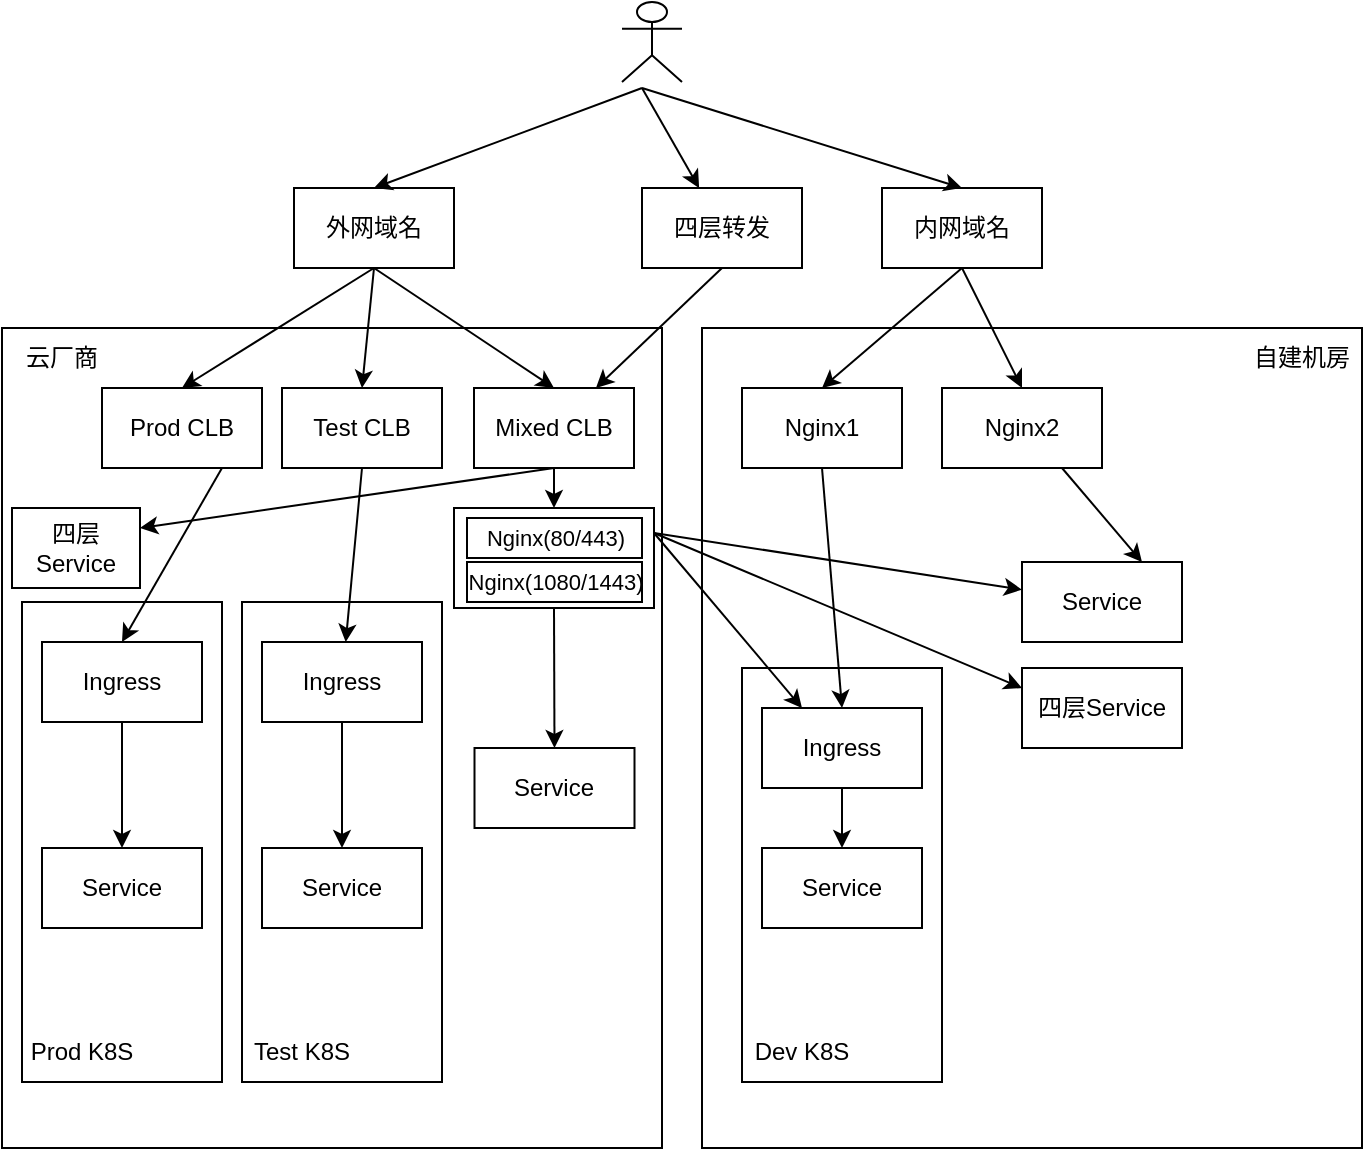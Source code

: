 <mxfile version="20.8.16" type="device"><diagram name="第 1 页" id="DX2ubr6yIZNEFaz2hgPA"><mxGraphModel dx="867" dy="620" grid="0" gridSize="10" guides="1" tooltips="1" connect="1" arrows="1" fold="1" page="1" pageScale="1" pageWidth="827" pageHeight="1169" math="0" shadow="0"><root><mxCell id="0"/><mxCell id="1" parent="0"/><mxCell id="TBXvZAIFE0zXg8BpZhSy-1" value="" style="shape=umlActor;verticalLabelPosition=bottom;verticalAlign=top;html=1;outlineConnect=0;" vertex="1" parent="1"><mxGeometry x="390" y="47" width="30" height="40" as="geometry"/></mxCell><mxCell id="TBXvZAIFE0zXg8BpZhSy-3" value="" style="rounded=0;whiteSpace=wrap;html=1;" vertex="1" parent="1"><mxGeometry x="80" y="210" width="330" height="410" as="geometry"/></mxCell><mxCell id="TBXvZAIFE0zXg8BpZhSy-4" value="" style="rounded=0;whiteSpace=wrap;html=1;" vertex="1" parent="1"><mxGeometry x="430" y="210" width="330" height="410" as="geometry"/></mxCell><mxCell id="TBXvZAIFE0zXg8BpZhSy-5" value="云厂商" style="text;html=1;strokeColor=none;fillColor=none;align=center;verticalAlign=middle;whiteSpace=wrap;rounded=0;" vertex="1" parent="1"><mxGeometry x="80" y="210" width="60" height="30" as="geometry"/></mxCell><mxCell id="TBXvZAIFE0zXg8BpZhSy-6" value="自建机房" style="text;html=1;strokeColor=none;fillColor=none;align=center;verticalAlign=middle;whiteSpace=wrap;rounded=0;" vertex="1" parent="1"><mxGeometry x="700" y="210" width="60" height="30" as="geometry"/></mxCell><mxCell id="TBXvZAIFE0zXg8BpZhSy-7" value="外网域名" style="rounded=0;whiteSpace=wrap;html=1;" vertex="1" parent="1"><mxGeometry x="226" y="140" width="80" height="40" as="geometry"/></mxCell><mxCell id="TBXvZAIFE0zXg8BpZhSy-8" value="内网域名" style="rounded=0;whiteSpace=wrap;html=1;" vertex="1" parent="1"><mxGeometry x="520" y="140" width="80" height="40" as="geometry"/></mxCell><mxCell id="TBXvZAIFE0zXg8BpZhSy-9" value="四层转发" style="rounded=0;whiteSpace=wrap;html=1;" vertex="1" parent="1"><mxGeometry x="400" y="140" width="80" height="40" as="geometry"/></mxCell><mxCell id="TBXvZAIFE0zXg8BpZhSy-10" value="Prod CLB" style="rounded=0;whiteSpace=wrap;html=1;" vertex="1" parent="1"><mxGeometry x="130" y="240" width="80" height="40" as="geometry"/></mxCell><mxCell id="TBXvZAIFE0zXg8BpZhSy-11" value="Test CLB" style="rounded=0;whiteSpace=wrap;html=1;" vertex="1" parent="1"><mxGeometry x="220" y="240" width="80" height="40" as="geometry"/></mxCell><mxCell id="TBXvZAIFE0zXg8BpZhSy-12" value="Mixed&amp;nbsp;CLB" style="rounded=0;whiteSpace=wrap;html=1;" vertex="1" parent="1"><mxGeometry x="316" y="240" width="80" height="40" as="geometry"/></mxCell><mxCell id="TBXvZAIFE0zXg8BpZhSy-14" value="Nginx1" style="rounded=0;whiteSpace=wrap;html=1;" vertex="1" parent="1"><mxGeometry x="450" y="240" width="80" height="40" as="geometry"/></mxCell><mxCell id="TBXvZAIFE0zXg8BpZhSy-15" value="Nginx2" style="rounded=0;whiteSpace=wrap;html=1;" vertex="1" parent="1"><mxGeometry x="550" y="240" width="80" height="40" as="geometry"/></mxCell><mxCell id="TBXvZAIFE0zXg8BpZhSy-21" value="" style="rounded=0;whiteSpace=wrap;html=1;" vertex="1" parent="1"><mxGeometry x="90" y="347" width="100" height="240" as="geometry"/></mxCell><mxCell id="TBXvZAIFE0zXg8BpZhSy-23" value="Prod K8S" style="text;html=1;strokeColor=none;fillColor=none;align=center;verticalAlign=middle;whiteSpace=wrap;rounded=0;" vertex="1" parent="1"><mxGeometry x="90" y="557" width="60" height="30" as="geometry"/></mxCell><mxCell id="TBXvZAIFE0zXg8BpZhSy-24" value="" style="rounded=0;whiteSpace=wrap;html=1;" vertex="1" parent="1"><mxGeometry x="200" y="347" width="100" height="240" as="geometry"/></mxCell><mxCell id="TBXvZAIFE0zXg8BpZhSy-25" value="Test K8S" style="text;html=1;strokeColor=none;fillColor=none;align=center;verticalAlign=middle;whiteSpace=wrap;rounded=0;" vertex="1" parent="1"><mxGeometry x="200" y="557" width="60" height="30" as="geometry"/></mxCell><mxCell id="TBXvZAIFE0zXg8BpZhSy-26" value="Ingress" style="rounded=0;whiteSpace=wrap;html=1;" vertex="1" parent="1"><mxGeometry x="100" y="367" width="80" height="40" as="geometry"/></mxCell><mxCell id="TBXvZAIFE0zXg8BpZhSy-27" value="Ingress" style="rounded=0;whiteSpace=wrap;html=1;" vertex="1" parent="1"><mxGeometry x="210" y="367" width="80" height="40" as="geometry"/></mxCell><mxCell id="TBXvZAIFE0zXg8BpZhSy-30" value="Service" style="rounded=0;whiteSpace=wrap;html=1;" vertex="1" parent="1"><mxGeometry x="316.25" y="420" width="80" height="40" as="geometry"/></mxCell><mxCell id="TBXvZAIFE0zXg8BpZhSy-32" value="" style="rounded=0;whiteSpace=wrap;html=1;" vertex="1" parent="1"><mxGeometry x="306" y="300" width="100" height="50" as="geometry"/></mxCell><mxCell id="TBXvZAIFE0zXg8BpZhSy-33" value="" style="endArrow=classic;html=1;rounded=0;entryX=0.5;entryY=0;entryDx=0;entryDy=0;" edge="1" parent="1" target="TBXvZAIFE0zXg8BpZhSy-7"><mxGeometry width="50" height="50" relative="1" as="geometry"><mxPoint x="400" y="90" as="sourcePoint"/><mxPoint x="440" y="290" as="targetPoint"/></mxGeometry></mxCell><mxCell id="TBXvZAIFE0zXg8BpZhSy-34" value="" style="rounded=0;whiteSpace=wrap;html=1;" vertex="1" parent="1"><mxGeometry x="450" y="380" width="100" height="207" as="geometry"/></mxCell><mxCell id="TBXvZAIFE0zXg8BpZhSy-35" value="Dev K8S" style="text;html=1;strokeColor=none;fillColor=none;align=center;verticalAlign=middle;whiteSpace=wrap;rounded=0;" vertex="1" parent="1"><mxGeometry x="450" y="557" width="60" height="30" as="geometry"/></mxCell><mxCell id="TBXvZAIFE0zXg8BpZhSy-36" value="Ingress" style="rounded=0;whiteSpace=wrap;html=1;" vertex="1" parent="1"><mxGeometry x="460" y="400" width="80" height="40" as="geometry"/></mxCell><mxCell id="TBXvZAIFE0zXg8BpZhSy-37" value="" style="endArrow=classic;html=1;rounded=0;entryX=0.5;entryY=0;entryDx=0;entryDy=0;" edge="1" parent="1" target="TBXvZAIFE0zXg8BpZhSy-8"><mxGeometry width="50" height="50" relative="1" as="geometry"><mxPoint x="400" y="90" as="sourcePoint"/><mxPoint x="200" y="150" as="targetPoint"/></mxGeometry></mxCell><mxCell id="TBXvZAIFE0zXg8BpZhSy-38" value="" style="endArrow=classic;html=1;rounded=0;" edge="1" parent="1" target="TBXvZAIFE0zXg8BpZhSy-9"><mxGeometry width="50" height="50" relative="1" as="geometry"><mxPoint x="400" y="90" as="sourcePoint"/><mxPoint x="330" y="150" as="targetPoint"/></mxGeometry></mxCell><mxCell id="TBXvZAIFE0zXg8BpZhSy-40" value="Service" style="rounded=0;whiteSpace=wrap;html=1;" vertex="1" parent="1"><mxGeometry x="210" y="470" width="80" height="40" as="geometry"/></mxCell><mxCell id="TBXvZAIFE0zXg8BpZhSy-41" value="Service" style="rounded=0;whiteSpace=wrap;html=1;" vertex="1" parent="1"><mxGeometry x="100" y="470" width="80" height="40" as="geometry"/></mxCell><mxCell id="TBXvZAIFE0zXg8BpZhSy-42" value="Service" style="rounded=0;whiteSpace=wrap;html=1;" vertex="1" parent="1"><mxGeometry x="460" y="470" width="80" height="40" as="geometry"/></mxCell><mxCell id="TBXvZAIFE0zXg8BpZhSy-43" value="Service" style="rounded=0;whiteSpace=wrap;html=1;" vertex="1" parent="1"><mxGeometry x="590" y="327" width="80" height="40" as="geometry"/></mxCell><mxCell id="TBXvZAIFE0zXg8BpZhSy-45" value="" style="endArrow=classic;html=1;rounded=0;entryX=0.5;entryY=0;entryDx=0;entryDy=0;exitX=0.5;exitY=1;exitDx=0;exitDy=0;" edge="1" parent="1" source="TBXvZAIFE0zXg8BpZhSy-7" target="TBXvZAIFE0zXg8BpZhSy-10"><mxGeometry width="50" height="50" relative="1" as="geometry"><mxPoint x="410" y="100" as="sourcePoint"/><mxPoint x="200" y="150" as="targetPoint"/></mxGeometry></mxCell><mxCell id="TBXvZAIFE0zXg8BpZhSy-46" value="" style="endArrow=classic;html=1;rounded=0;entryX=0.5;entryY=0;entryDx=0;entryDy=0;exitX=0.75;exitY=1;exitDx=0;exitDy=0;" edge="1" parent="1" source="TBXvZAIFE0zXg8BpZhSy-10" target="TBXvZAIFE0zXg8BpZhSy-26"><mxGeometry width="50" height="50" relative="1" as="geometry"><mxPoint x="200" y="190" as="sourcePoint"/><mxPoint x="180" y="250" as="targetPoint"/></mxGeometry></mxCell><mxCell id="TBXvZAIFE0zXg8BpZhSy-47" value="" style="endArrow=classic;html=1;rounded=0;exitX=0.5;exitY=1;exitDx=0;exitDy=0;" edge="1" parent="1" source="TBXvZAIFE0zXg8BpZhSy-26" target="TBXvZAIFE0zXg8BpZhSy-41"><mxGeometry width="50" height="50" relative="1" as="geometry"><mxPoint x="160" y="290" as="sourcePoint"/><mxPoint x="150" y="377" as="targetPoint"/></mxGeometry></mxCell><mxCell id="TBXvZAIFE0zXg8BpZhSy-48" value="" style="endArrow=classic;html=1;rounded=0;entryX=0.5;entryY=0;entryDx=0;entryDy=0;exitX=0.5;exitY=1;exitDx=0;exitDy=0;" edge="1" parent="1" source="TBXvZAIFE0zXg8BpZhSy-7" target="TBXvZAIFE0zXg8BpZhSy-11"><mxGeometry width="50" height="50" relative="1" as="geometry"><mxPoint x="200" y="190" as="sourcePoint"/><mxPoint x="180" y="250" as="targetPoint"/></mxGeometry></mxCell><mxCell id="TBXvZAIFE0zXg8BpZhSy-49" value="" style="endArrow=classic;html=1;rounded=0;exitX=0.5;exitY=1;exitDx=0;exitDy=0;" edge="1" parent="1" source="TBXvZAIFE0zXg8BpZhSy-11" target="TBXvZAIFE0zXg8BpZhSy-27"><mxGeometry width="50" height="50" relative="1" as="geometry"><mxPoint x="200" y="190" as="sourcePoint"/><mxPoint x="270" y="250" as="targetPoint"/></mxGeometry></mxCell><mxCell id="TBXvZAIFE0zXg8BpZhSy-50" value="" style="endArrow=classic;html=1;rounded=0;exitX=0.5;exitY=1;exitDx=0;exitDy=0;" edge="1" parent="1" source="TBXvZAIFE0zXg8BpZhSy-27" target="TBXvZAIFE0zXg8BpZhSy-40"><mxGeometry width="50" height="50" relative="1" as="geometry"><mxPoint x="270" y="290" as="sourcePoint"/><mxPoint x="261.869" y="377" as="targetPoint"/></mxGeometry></mxCell><mxCell id="TBXvZAIFE0zXg8BpZhSy-51" value="" style="endArrow=classic;html=1;rounded=0;entryX=0.5;entryY=0;entryDx=0;entryDy=0;exitX=0.5;exitY=1;exitDx=0;exitDy=0;" edge="1" parent="1" source="TBXvZAIFE0zXg8BpZhSy-7" target="TBXvZAIFE0zXg8BpZhSy-12"><mxGeometry width="50" height="50" relative="1" as="geometry"><mxPoint x="190" y="180" as="sourcePoint"/><mxPoint x="270" y="250" as="targetPoint"/></mxGeometry></mxCell><mxCell id="TBXvZAIFE0zXg8BpZhSy-52" value="" style="endArrow=classic;html=1;rounded=0;entryX=0.5;entryY=0;entryDx=0;entryDy=0;exitX=0.5;exitY=1;exitDx=0;exitDy=0;" edge="1" parent="1" source="TBXvZAIFE0zXg8BpZhSy-12" target="TBXvZAIFE0zXg8BpZhSy-32"><mxGeometry width="50" height="50" relative="1" as="geometry"><mxPoint x="200" y="190" as="sourcePoint"/><mxPoint x="360" y="250" as="targetPoint"/></mxGeometry></mxCell><mxCell id="TBXvZAIFE0zXg8BpZhSy-53" value="" style="endArrow=classic;html=1;rounded=0;entryX=0.5;entryY=0;entryDx=0;entryDy=0;exitX=0.5;exitY=1;exitDx=0;exitDy=0;" edge="1" parent="1" source="TBXvZAIFE0zXg8BpZhSy-32" target="TBXvZAIFE0zXg8BpZhSy-30"><mxGeometry width="50" height="50" relative="1" as="geometry"><mxPoint x="200" y="190" as="sourcePoint"/><mxPoint x="360" y="250" as="targetPoint"/></mxGeometry></mxCell><mxCell id="TBXvZAIFE0zXg8BpZhSy-54" value="Nginx(80/443)" style="rounded=0;whiteSpace=wrap;html=1;fontSize=11;" vertex="1" parent="1"><mxGeometry x="312.5" y="305" width="87.5" height="20" as="geometry"/></mxCell><mxCell id="TBXvZAIFE0zXg8BpZhSy-55" value="Nginx(1080/1443)" style="rounded=0;whiteSpace=wrap;html=1;fontSize=11;" vertex="1" parent="1"><mxGeometry x="312.5" y="327" width="87.5" height="20" as="geometry"/></mxCell><mxCell id="TBXvZAIFE0zXg8BpZhSy-56" value="" style="endArrow=classic;html=1;rounded=0;entryX=0.5;entryY=0;entryDx=0;entryDy=0;exitX=0.5;exitY=1;exitDx=0;exitDy=0;" edge="1" parent="1" source="TBXvZAIFE0zXg8BpZhSy-8" target="TBXvZAIFE0zXg8BpZhSy-14"><mxGeometry width="50" height="50" relative="1" as="geometry"><mxPoint x="200" y="190" as="sourcePoint"/><mxPoint x="366" y="250" as="targetPoint"/></mxGeometry></mxCell><mxCell id="TBXvZAIFE0zXg8BpZhSy-57" value="" style="endArrow=classic;html=1;rounded=0;entryX=0.5;entryY=0;entryDx=0;entryDy=0;exitX=0.5;exitY=1;exitDx=0;exitDy=0;" edge="1" parent="1" source="TBXvZAIFE0zXg8BpZhSy-14" target="TBXvZAIFE0zXg8BpZhSy-36"><mxGeometry width="50" height="50" relative="1" as="geometry"><mxPoint x="200" y="190" as="sourcePoint"/><mxPoint x="500" y="250" as="targetPoint"/></mxGeometry></mxCell><mxCell id="TBXvZAIFE0zXg8BpZhSy-58" value="" style="endArrow=classic;html=1;rounded=0;exitX=0.5;exitY=1;exitDx=0;exitDy=0;" edge="1" parent="1" source="TBXvZAIFE0zXg8BpZhSy-36" target="TBXvZAIFE0zXg8BpZhSy-42"><mxGeometry width="50" height="50" relative="1" as="geometry"><mxPoint x="500" y="290" as="sourcePoint"/><mxPoint x="510" y="377" as="targetPoint"/></mxGeometry></mxCell><mxCell id="TBXvZAIFE0zXg8BpZhSy-59" value="" style="endArrow=classic;html=1;rounded=0;entryX=0.25;entryY=0;entryDx=0;entryDy=0;exitX=1;exitY=0.25;exitDx=0;exitDy=0;" edge="1" parent="1" source="TBXvZAIFE0zXg8BpZhSy-32" target="TBXvZAIFE0zXg8BpZhSy-36"><mxGeometry width="50" height="50" relative="1" as="geometry"><mxPoint x="200" y="190" as="sourcePoint"/><mxPoint x="366" y="250" as="targetPoint"/></mxGeometry></mxCell><mxCell id="TBXvZAIFE0zXg8BpZhSy-60" value="" style="endArrow=classic;html=1;rounded=0;exitX=1;exitY=0.25;exitDx=0;exitDy=0;" edge="1" parent="1" source="TBXvZAIFE0zXg8BpZhSy-32" target="TBXvZAIFE0zXg8BpZhSy-43"><mxGeometry width="50" height="50" relative="1" as="geometry"><mxPoint x="416" y="335" as="sourcePoint"/><mxPoint x="490" y="377" as="targetPoint"/></mxGeometry></mxCell><mxCell id="TBXvZAIFE0zXg8BpZhSy-61" value="" style="endArrow=classic;html=1;rounded=0;exitX=0.5;exitY=1;exitDx=0;exitDy=0;" edge="1" parent="1" source="TBXvZAIFE0zXg8BpZhSy-9" target="TBXvZAIFE0zXg8BpZhSy-12"><mxGeometry width="50" height="50" relative="1" as="geometry"><mxPoint x="570" y="190" as="sourcePoint"/><mxPoint x="500" y="250" as="targetPoint"/></mxGeometry></mxCell><mxCell id="TBXvZAIFE0zXg8BpZhSy-62" value="" style="endArrow=classic;html=1;rounded=0;entryX=0.5;entryY=0;entryDx=0;entryDy=0;exitX=0.5;exitY=1;exitDx=0;exitDy=0;" edge="1" parent="1" source="TBXvZAIFE0zXg8BpZhSy-8" target="TBXvZAIFE0zXg8BpZhSy-15"><mxGeometry width="50" height="50" relative="1" as="geometry"><mxPoint x="570" y="190" as="sourcePoint"/><mxPoint x="500" y="250" as="targetPoint"/></mxGeometry></mxCell><mxCell id="TBXvZAIFE0zXg8BpZhSy-63" value="" style="endArrow=classic;html=1;rounded=0;entryX=0.75;entryY=0;entryDx=0;entryDy=0;exitX=0.75;exitY=1;exitDx=0;exitDy=0;" edge="1" parent="1" source="TBXvZAIFE0zXg8BpZhSy-15" target="TBXvZAIFE0zXg8BpZhSy-43"><mxGeometry width="50" height="50" relative="1" as="geometry"><mxPoint x="500" y="290" as="sourcePoint"/><mxPoint x="510" y="377" as="targetPoint"/></mxGeometry></mxCell><mxCell id="TBXvZAIFE0zXg8BpZhSy-64" value="四层Service" style="rounded=0;whiteSpace=wrap;html=1;" vertex="1" parent="1"><mxGeometry x="85" y="300" width="64" height="40" as="geometry"/></mxCell><mxCell id="TBXvZAIFE0zXg8BpZhSy-65" value="四层Service" style="rounded=0;whiteSpace=wrap;html=1;" vertex="1" parent="1"><mxGeometry x="590" y="380" width="80" height="40" as="geometry"/></mxCell><mxCell id="TBXvZAIFE0zXg8BpZhSy-66" value="" style="endArrow=classic;html=1;rounded=0;entryX=1;entryY=0.25;entryDx=0;entryDy=0;exitX=0.5;exitY=1;exitDx=0;exitDy=0;" edge="1" parent="1" source="TBXvZAIFE0zXg8BpZhSy-12" target="TBXvZAIFE0zXg8BpZhSy-64"><mxGeometry width="50" height="50" relative="1" as="geometry"><mxPoint x="366" y="360" as="sourcePoint"/><mxPoint x="356" y="417" as="targetPoint"/></mxGeometry></mxCell><mxCell id="TBXvZAIFE0zXg8BpZhSy-67" value="" style="endArrow=classic;html=1;rounded=0;exitX=1;exitY=0.25;exitDx=0;exitDy=0;entryX=0;entryY=0.25;entryDx=0;entryDy=0;" edge="1" parent="1" source="TBXvZAIFE0zXg8BpZhSy-32" target="TBXvZAIFE0zXg8BpZhSy-65"><mxGeometry width="50" height="50" relative="1" as="geometry"><mxPoint x="416" y="322.5" as="sourcePoint"/><mxPoint x="600" y="350.839" as="targetPoint"/></mxGeometry></mxCell></root></mxGraphModel></diagram></mxfile>